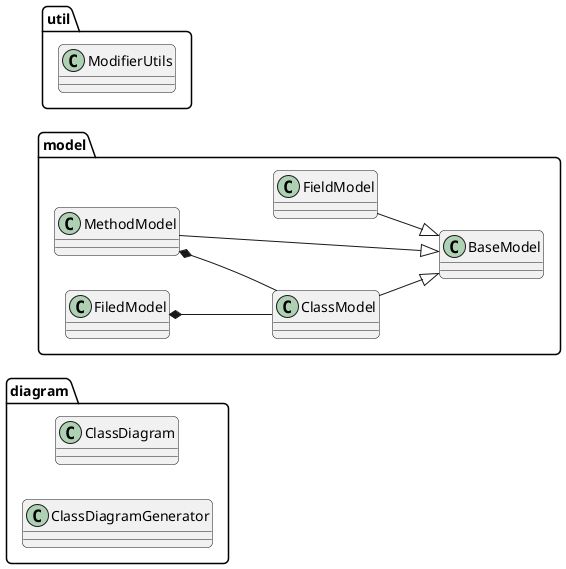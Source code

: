 @startuml 类设计
skinparam roundCorner 10
left to right direction

package diagram{  
    class ClassDiagram{}
    class ClassDiagramGenerator{}
}

package model{ /'数据模型包:存储读入的数据'/
    /'感觉可以塞一个简单工厂在这里'/
    class BaseModel{} 
    class ClassModel{}  /'类模型'/
    class FieldModel{}  /'类属性模型'/
    class MethodModel{}  /'类方法模型'/

    ClassModel --|> BaseModel
    FieldModel --|> BaseModel
    MethodModel --|> BaseModel

    FiledModel *-- ClassModel
    MethodModel *-- ClassModel
}
package util{ /'工具包：一些工具类与方法'/
    /'具体遇到具体写'/
    class ModifierUtils
}

@enduml
